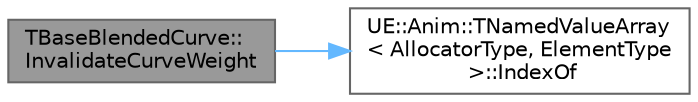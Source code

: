 digraph "TBaseBlendedCurve::InvalidateCurveWeight"
{
 // INTERACTIVE_SVG=YES
 // LATEX_PDF_SIZE
  bgcolor="transparent";
  edge [fontname=Helvetica,fontsize=10,labelfontname=Helvetica,labelfontsize=10];
  node [fontname=Helvetica,fontsize=10,shape=box,height=0.2,width=0.4];
  rankdir="LR";
  Node1 [id="Node000001",label="TBaseBlendedCurve::\lInvalidateCurveWeight",height=0.2,width=0.4,color="gray40", fillcolor="grey60", style="filled", fontcolor="black",tooltip="Invalidate value of the named curve."];
  Node1 -> Node2 [id="edge1_Node000001_Node000002",color="steelblue1",style="solid",tooltip=" "];
  Node2 [id="Node000002",label="UE::Anim::TNamedValueArray\l\< AllocatorType, ElementType\l \>::IndexOf",height=0.2,width=0.4,color="grey40", fillcolor="white", style="filled",URL="$d3/d27/structUE_1_1Anim_1_1TNamedValueArray.html#ac89b7fa26857d4f173108f1122c4b839",tooltip=" "];
}
